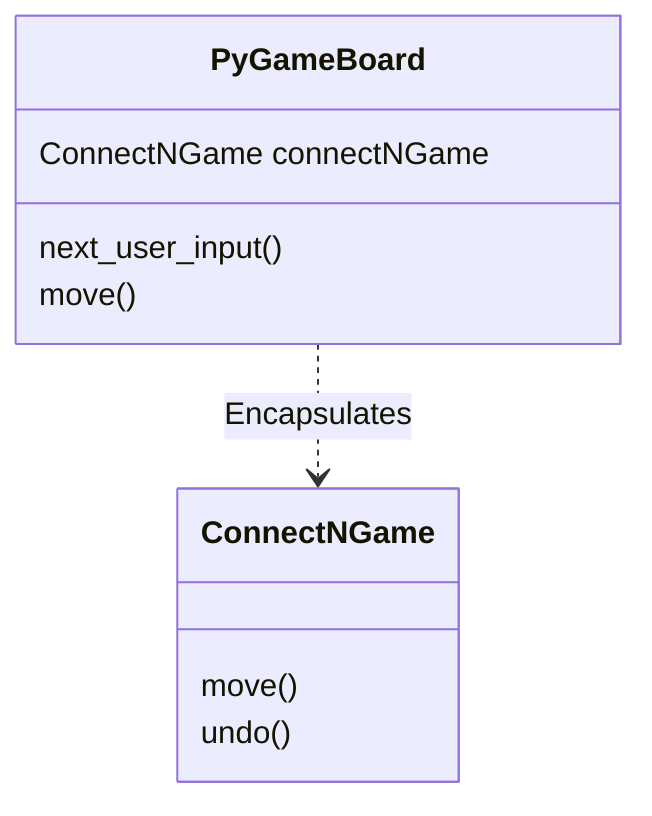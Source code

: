 classDiagram
	PyGameBoard
	ConnectNGame

	PyGameBoard..>ConnectNGame:Encapsulates

	class ConnectNGame{
		move()
		undo()
	}
	class PyGameBoard{
		ConnectNGame connectNGame
		next_user_input()
		move()
	}